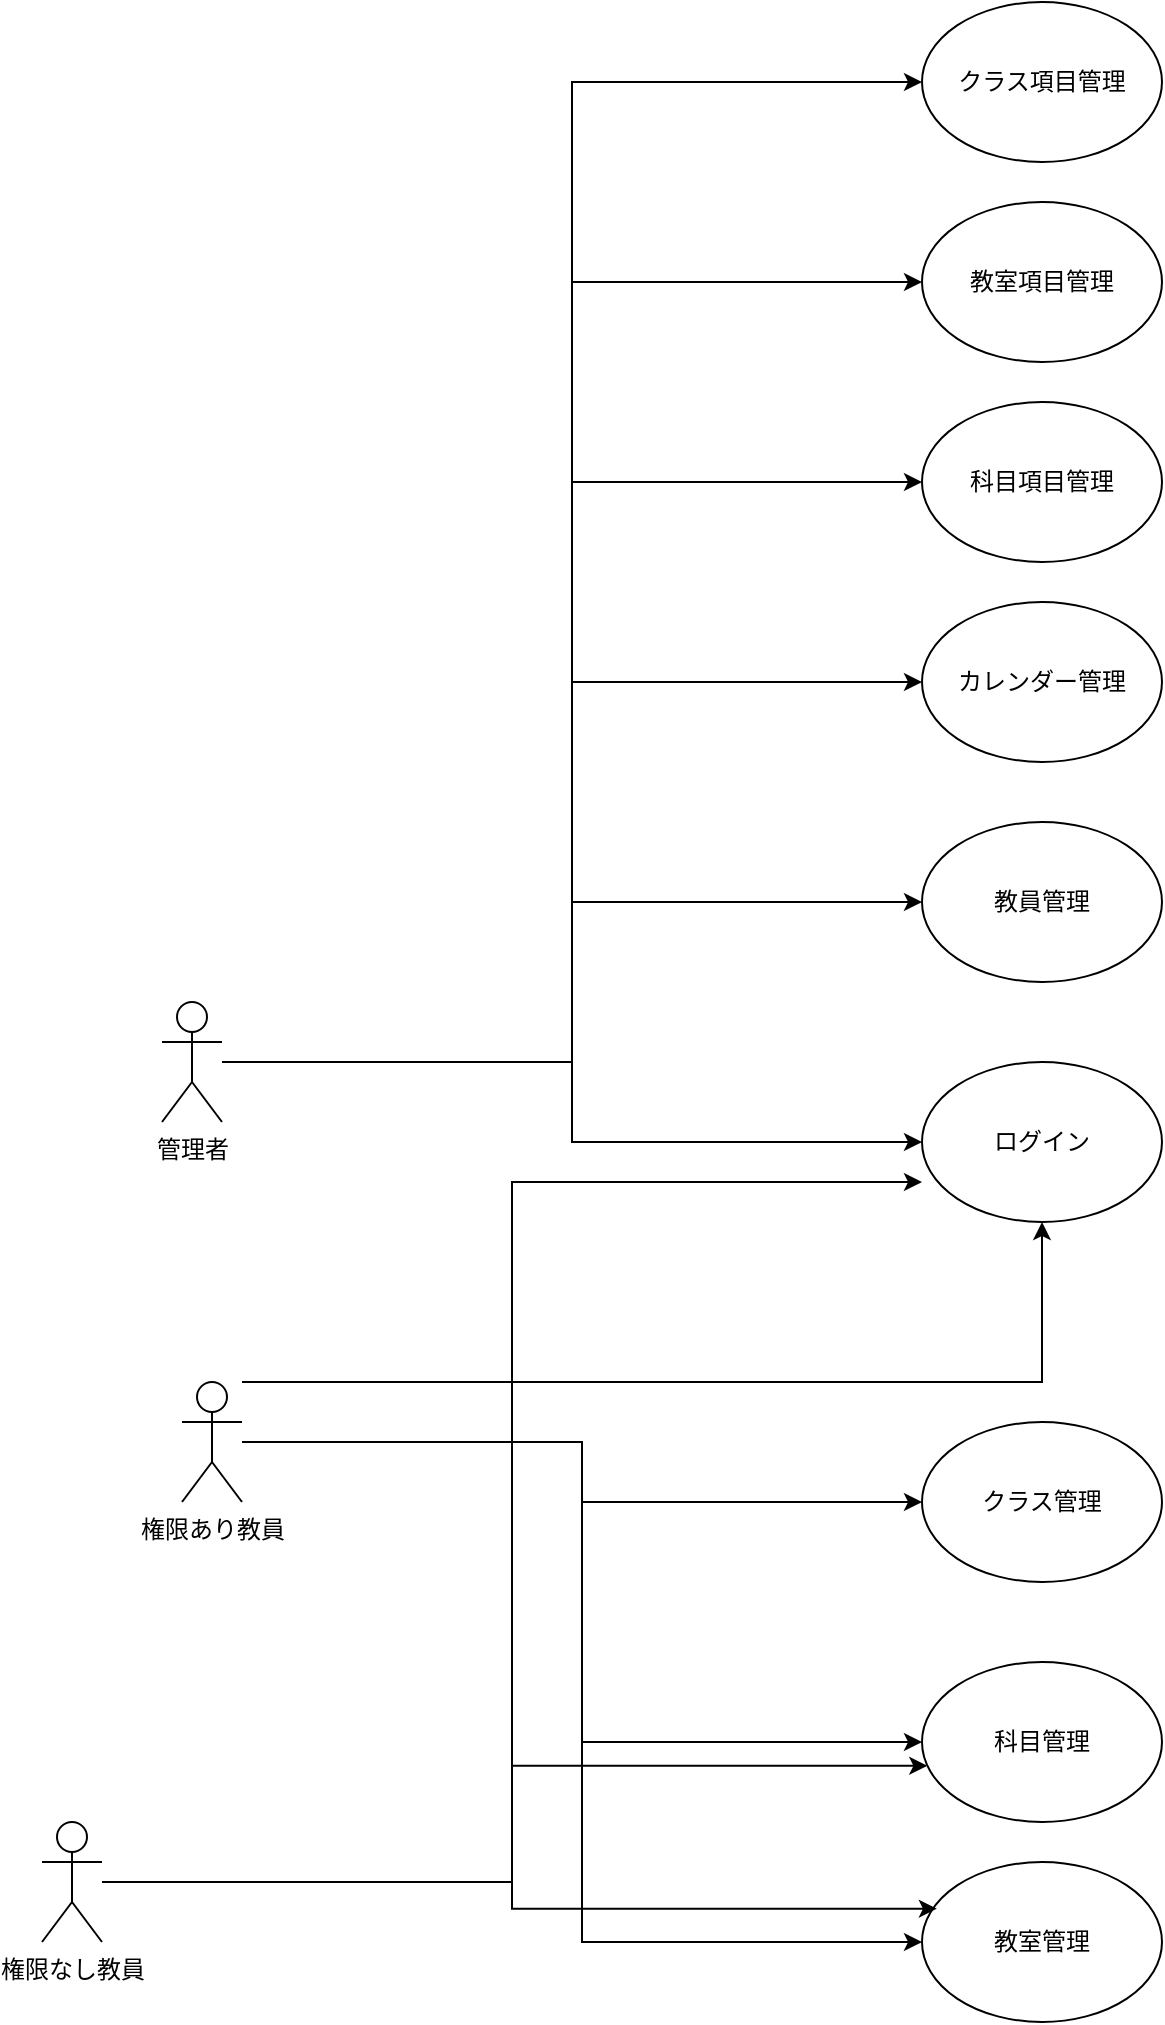 <mxfile version="21.2.2" type="google" pages="11">
  <diagram name="全体" id="-faYMM-bjddrDhGqOA6a">
    <mxGraphModel grid="1" page="1" gridSize="10" guides="1" tooltips="1" connect="1" arrows="1" fold="1" pageScale="1" pageWidth="827" pageHeight="1169" math="0" shadow="0">
      <root>
        <mxCell id="0" />
        <mxCell id="1" parent="0" />
        <mxCell id="dcwC7q-7grM_1TfUEqK0-8" style="edgeStyle=orthogonalEdgeStyle;rounded=0;orthogonalLoop=1;jettySize=auto;html=1;entryX=0;entryY=0.5;entryDx=0;entryDy=0;" edge="1" parent="1" source="dcwC7q-7grM_1TfUEqK0-1" target="dcwC7q-7grM_1TfUEqK0-2">
          <mxGeometry relative="1" as="geometry" />
        </mxCell>
        <mxCell id="2iI-pu9JCkheTV_aaqar-16" style="edgeStyle=orthogonalEdgeStyle;rounded=0;orthogonalLoop=1;jettySize=auto;html=1;entryX=0;entryY=0.5;entryDx=0;entryDy=0;" edge="1" parent="1" source="dcwC7q-7grM_1TfUEqK0-1" target="2iI-pu9JCkheTV_aaqar-15">
          <mxGeometry relative="1" as="geometry" />
        </mxCell>
        <mxCell id="2iI-pu9JCkheTV_aaqar-18" style="edgeStyle=orthogonalEdgeStyle;rounded=0;orthogonalLoop=1;jettySize=auto;html=1;entryX=0;entryY=0.5;entryDx=0;entryDy=0;" edge="1" parent="1" source="dcwC7q-7grM_1TfUEqK0-1" target="dcwC7q-7grM_1TfUEqK0-10">
          <mxGeometry relative="1" as="geometry" />
        </mxCell>
        <mxCell id="ql9g4VKisxn5Lrbvvxom-2" style="edgeStyle=orthogonalEdgeStyle;rounded=0;orthogonalLoop=1;jettySize=auto;html=1;entryX=0;entryY=0.5;entryDx=0;entryDy=0;" edge="1" parent="1" source="dcwC7q-7grM_1TfUEqK0-1" target="ql9g4VKisxn5Lrbvvxom-1">
          <mxGeometry relative="1" as="geometry" />
        </mxCell>
        <mxCell id="ql9g4VKisxn5Lrbvvxom-5" style="edgeStyle=orthogonalEdgeStyle;rounded=0;orthogonalLoop=1;jettySize=auto;html=1;entryX=0;entryY=0.5;entryDx=0;entryDy=0;" edge="1" parent="1" source="dcwC7q-7grM_1TfUEqK0-1" target="ql9g4VKisxn5Lrbvvxom-3">
          <mxGeometry relative="1" as="geometry" />
        </mxCell>
        <mxCell id="ql9g4VKisxn5Lrbvvxom-6" style="edgeStyle=orthogonalEdgeStyle;rounded=0;orthogonalLoop=1;jettySize=auto;html=1;entryX=0;entryY=0.5;entryDx=0;entryDy=0;" edge="1" parent="1" source="dcwC7q-7grM_1TfUEqK0-1" target="ql9g4VKisxn5Lrbvvxom-4">
          <mxGeometry relative="1" as="geometry" />
        </mxCell>
        <mxCell id="dcwC7q-7grM_1TfUEqK0-1" value="管理者" style="shape=umlActor;verticalLabelPosition=bottom;verticalAlign=top;html=1;outlineConnect=0;" vertex="1" parent="1">
          <mxGeometry x="250" y="240" width="30" height="60" as="geometry" />
        </mxCell>
        <mxCell id="dcwC7q-7grM_1TfUEqK0-2" value="教員管理" style="ellipse;whiteSpace=wrap;html=1;" vertex="1" parent="1">
          <mxGeometry x="630" y="150" width="120" height="80" as="geometry" />
        </mxCell>
        <mxCell id="dcwC7q-7grM_1TfUEqK0-4" value="クラス管理" style="ellipse;whiteSpace=wrap;html=1;" vertex="1" parent="1">
          <mxGeometry x="630" y="450" width="120" height="80" as="geometry" />
        </mxCell>
        <mxCell id="dcwC7q-7grM_1TfUEqK0-10" value="カレンダー管理" style="ellipse;whiteSpace=wrap;html=1;" vertex="1" parent="1">
          <mxGeometry x="630" y="40" width="120" height="80" as="geometry" />
        </mxCell>
        <mxCell id="2iI-pu9JCkheTV_aaqar-1" value="教室管理" style="ellipse;whiteSpace=wrap;html=1;" vertex="1" parent="1">
          <mxGeometry x="630" y="670" width="120" height="80" as="geometry" />
        </mxCell>
        <mxCell id="2iI-pu9JCkheTV_aaqar-19" style="edgeStyle=orthogonalEdgeStyle;rounded=0;orthogonalLoop=1;jettySize=auto;html=1;entryX=0;entryY=0.5;entryDx=0;entryDy=0;" edge="1" parent="1" source="2iI-pu9JCkheTV_aaqar-3" target="2iI-pu9JCkheTV_aaqar-5">
          <mxGeometry relative="1" as="geometry" />
        </mxCell>
        <mxCell id="2iI-pu9JCkheTV_aaqar-20" style="edgeStyle=orthogonalEdgeStyle;rounded=0;orthogonalLoop=1;jettySize=auto;html=1;entryX=0;entryY=0.5;entryDx=0;entryDy=0;" edge="1" parent="1" source="2iI-pu9JCkheTV_aaqar-3" target="dcwC7q-7grM_1TfUEqK0-4">
          <mxGeometry relative="1" as="geometry" />
        </mxCell>
        <mxCell id="2iI-pu9JCkheTV_aaqar-21" style="edgeStyle=orthogonalEdgeStyle;rounded=0;orthogonalLoop=1;jettySize=auto;html=1;entryX=0;entryY=0.5;entryDx=0;entryDy=0;" edge="1" parent="1" source="2iI-pu9JCkheTV_aaqar-3" target="2iI-pu9JCkheTV_aaqar-1">
          <mxGeometry relative="1" as="geometry" />
        </mxCell>
        <mxCell id="2iI-pu9JCkheTV_aaqar-23" style="edgeStyle=orthogonalEdgeStyle;rounded=0;orthogonalLoop=1;jettySize=auto;html=1;entryX=0.5;entryY=1;entryDx=0;entryDy=0;" edge="1" parent="1" source="2iI-pu9JCkheTV_aaqar-3" target="2iI-pu9JCkheTV_aaqar-15">
          <mxGeometry relative="1" as="geometry">
            <Array as="points">
              <mxPoint x="405" y="430" />
              <mxPoint x="690" y="430" />
            </Array>
          </mxGeometry>
        </mxCell>
        <mxCell id="2iI-pu9JCkheTV_aaqar-3" value="権限あり教員" style="shape=umlActor;verticalLabelPosition=bottom;verticalAlign=top;html=1;outlineConnect=0;" vertex="1" parent="1">
          <mxGeometry x="260" y="430" width="30" height="60" as="geometry" />
        </mxCell>
        <mxCell id="2iI-pu9JCkheTV_aaqar-5" value="科目管理" style="ellipse;whiteSpace=wrap;html=1;" vertex="1" parent="1">
          <mxGeometry x="630" y="570" width="120" height="80" as="geometry" />
        </mxCell>
        <mxCell id="2iI-pu9JCkheTV_aaqar-15" value="ログイン" style="ellipse;whiteSpace=wrap;html=1;" vertex="1" parent="1">
          <mxGeometry x="630" y="270" width="120" height="80" as="geometry" />
        </mxCell>
        <mxCell id="j-YCnpMbDq6suRuCPo4U-2" style="edgeStyle=orthogonalEdgeStyle;rounded=0;orthogonalLoop=1;jettySize=auto;html=1;entryX=0.062;entryY=0.292;entryDx=0;entryDy=0;entryPerimeter=0;" edge="1" parent="1" source="j-YCnpMbDq6suRuCPo4U-1" target="2iI-pu9JCkheTV_aaqar-1">
          <mxGeometry relative="1" as="geometry" />
        </mxCell>
        <mxCell id="j-YCnpMbDq6suRuCPo4U-3" style="edgeStyle=orthogonalEdgeStyle;rounded=0;orthogonalLoop=1;jettySize=auto;html=1;entryX=0.022;entryY=0.649;entryDx=0;entryDy=0;entryPerimeter=0;" edge="1" parent="1" source="j-YCnpMbDq6suRuCPo4U-1" target="2iI-pu9JCkheTV_aaqar-5">
          <mxGeometry relative="1" as="geometry" />
        </mxCell>
        <mxCell id="j-YCnpMbDq6suRuCPo4U-4" style="edgeStyle=orthogonalEdgeStyle;rounded=0;orthogonalLoop=1;jettySize=auto;html=1;entryX=0;entryY=0.75;entryDx=0;entryDy=0;entryPerimeter=0;" edge="1" parent="1" source="j-YCnpMbDq6suRuCPo4U-1" target="2iI-pu9JCkheTV_aaqar-15">
          <mxGeometry relative="1" as="geometry" />
        </mxCell>
        <mxCell id="j-YCnpMbDq6suRuCPo4U-1" value="権限なし教員" style="shape=umlActor;verticalLabelPosition=bottom;verticalAlign=top;html=1;outlineConnect=0;" vertex="1" parent="1">
          <mxGeometry x="190" y="650" width="30" height="60" as="geometry" />
        </mxCell>
        <mxCell id="ql9g4VKisxn5Lrbvvxom-1" value="科目項目管理" style="ellipse;whiteSpace=wrap;html=1;" vertex="1" parent="1">
          <mxGeometry x="630" y="-60" width="120" height="80" as="geometry" />
        </mxCell>
        <mxCell id="ql9g4VKisxn5Lrbvvxom-3" value="教室項目管理" style="ellipse;whiteSpace=wrap;html=1;" vertex="1" parent="1">
          <mxGeometry x="630" y="-160" width="120" height="80" as="geometry" />
        </mxCell>
        <mxCell id="ql9g4VKisxn5Lrbvvxom-4" value="クラス項目管理" style="ellipse;whiteSpace=wrap;html=1;" vertex="1" parent="1">
          <mxGeometry x="630" y="-260" width="120" height="80" as="geometry" />
        </mxCell>
      </root>
    </mxGraphModel>
  </diagram>
  <diagram id="fSBzvBmipC3hM2FKQoVy" name="教員管理">
    <mxGraphModel grid="1" page="1" gridSize="10" guides="1" tooltips="1" connect="1" arrows="1" fold="1" pageScale="1" pageWidth="827" pageHeight="1169" math="0" shadow="0">
      <root>
        <mxCell id="0" />
        <mxCell id="1" parent="0" />
        <mxCell id="yDUalTuNj7ugO9hE7QNY-1" style="edgeStyle=orthogonalEdgeStyle;rounded=0;orthogonalLoop=1;jettySize=auto;html=1;" edge="1" parent="1" source="yDUalTuNj7ugO9hE7QNY-4" target="yDUalTuNj7ugO9hE7QNY-5">
          <mxGeometry relative="1" as="geometry" />
        </mxCell>
        <mxCell id="yDUalTuNj7ugO9hE7QNY-2" style="edgeStyle=orthogonalEdgeStyle;rounded=0;orthogonalLoop=1;jettySize=auto;html=1;entryX=0;entryY=0.5;entryDx=0;entryDy=0;" edge="1" parent="1" source="yDUalTuNj7ugO9hE7QNY-4" target="yDUalTuNj7ugO9hE7QNY-8">
          <mxGeometry relative="1" as="geometry" />
        </mxCell>
        <mxCell id="yDUalTuNj7ugO9hE7QNY-3" style="edgeStyle=orthogonalEdgeStyle;rounded=0;orthogonalLoop=1;jettySize=auto;html=1;entryX=0;entryY=0.5;entryDx=0;entryDy=0;" edge="1" parent="1" source="yDUalTuNj7ugO9hE7QNY-4" target="yDUalTuNj7ugO9hE7QNY-9">
          <mxGeometry relative="1" as="geometry" />
        </mxCell>
        <mxCell id="yDUalTuNj7ugO9hE7QNY-4" value="管理者" style="shape=umlActor;verticalLabelPosition=bottom;verticalAlign=top;html=1;outlineConnect=0;" vertex="1" parent="1">
          <mxGeometry x="250" y="100" width="30" height="60" as="geometry" />
        </mxCell>
        <mxCell id="yDUalTuNj7ugO9hE7QNY-5" value="登録" style="ellipse;whiteSpace=wrap;html=1;" vertex="1" parent="1">
          <mxGeometry x="510" y="90" width="120" height="80" as="geometry" />
        </mxCell>
        <mxCell id="yDUalTuNj7ugO9hE7QNY-6" value="教員管理" style="shape=umlFrame;whiteSpace=wrap;html=1;pointerEvents=0;width=110;height=40;" vertex="1" parent="1">
          <mxGeometry x="400" y="70" width="340" height="360" as="geometry" />
        </mxCell>
        <mxCell id="yDUalTuNj7ugO9hE7QNY-7" style="edgeStyle=orthogonalEdgeStyle;rounded=0;orthogonalLoop=1;jettySize=auto;html=1;exitX=0.5;exitY=1;exitDx=0;exitDy=0;" edge="1" parent="1" source="yDUalTuNj7ugO9hE7QNY-5" target="yDUalTuNj7ugO9hE7QNY-5">
          <mxGeometry relative="1" as="geometry" />
        </mxCell>
        <mxCell id="yDUalTuNj7ugO9hE7QNY-8" value="変更" style="ellipse;whiteSpace=wrap;html=1;" vertex="1" parent="1">
          <mxGeometry x="510" y="200" width="120" height="80" as="geometry" />
        </mxCell>
        <mxCell id="yDUalTuNj7ugO9hE7QNY-9" value="削除" style="ellipse;whiteSpace=wrap;html=1;" vertex="1" parent="1">
          <mxGeometry x="510" y="300" width="120" height="80" as="geometry" />
        </mxCell>
      </root>
    </mxGraphModel>
  </diagram>
  <diagram name="教員管理シナリオ" id="N8VgyFikyCtZJqOLAU0v">
    <mxGraphModel grid="1" page="1" gridSize="10" guides="1" tooltips="1" connect="1" arrows="1" fold="1" pageScale="1" pageWidth="827" pageHeight="1169" math="0" shadow="0">
      <root>
        <mxCell id="bHqfQyuv9eQbu5IpitKj-0" />
        <mxCell id="bHqfQyuv9eQbu5IpitKj-1" parent="bHqfQyuv9eQbu5IpitKj-0" />
        <mxCell id="6n04Pgy-7NsPMbrPOmwd-0" value="&lt;b&gt;教員管理：登録&lt;/b&gt;" style="shape=umlFrame;whiteSpace=wrap;html=1;pointerEvents=0;width=140;height=40;" vertex="1" parent="bHqfQyuv9eQbu5IpitKj-1">
          <mxGeometry x="180" y="160" width="420" height="310" as="geometry" />
        </mxCell>
        <mxCell id="6n04Pgy-7NsPMbrPOmwd-1" value="&lt;div style=&quot;text-align: left;&quot;&gt;&lt;span style=&quot;background-color: initial;&quot;&gt;1 管理者は項目を入力する。&lt;/span&gt;&lt;span style=&quot;background-color: initial;&quot;&gt;※権限レベルの項目が必要。&lt;/span&gt;&lt;/div&gt;&lt;div style=&quot;text-align: right;&quot;&gt;&lt;span style=&quot;background-color: initial;&quot;&gt;　なぜならクラス管理機能は権限レベルが一定以上の教員が管理するため&lt;/span&gt;&lt;/div&gt;&lt;div style=&quot;text-align: right;&quot;&gt;&lt;span style=&quot;background-color: initial;&quot;&gt;&lt;br&gt;&lt;/span&gt;&lt;/div&gt;&lt;div style=&quot;text-align: left;&quot;&gt;&lt;span style=&quot;background-color: initial;&quot;&gt;2 空の項目がないかチェックする&lt;/span&gt;&lt;/div&gt;&lt;div style=&quot;text-align: left;&quot;&gt;&lt;span style=&quot;background-color: initial;&quot;&gt;&lt;br&gt;&lt;/span&gt;&lt;/div&gt;&lt;div style=&quot;text-align: left;&quot;&gt;&lt;span style=&quot;background-color: initial;&quot;&gt;3 登録処理を行う&lt;/span&gt;&lt;/div&gt;" style="text;html=1;align=center;verticalAlign=middle;resizable=0;points=[];autosize=1;strokeColor=none;fillColor=none;" vertex="1" parent="bHqfQyuv9eQbu5IpitKj-1">
          <mxGeometry x="190" y="240" width="420" height="100" as="geometry" />
        </mxCell>
        <mxCell id="3H3GdSmHDbEZlfH3CDN1-3" value="&lt;b&gt;主シナリオ&lt;/b&gt;" style="text;html=1;align=center;verticalAlign=middle;resizable=0;points=[];autosize=1;strokeColor=none;fillColor=none;" vertex="1" parent="bHqfQyuv9eQbu5IpitKj-1">
          <mxGeometry x="190" y="210" width="80" height="30" as="geometry" />
        </mxCell>
        <mxCell id="3H3GdSmHDbEZlfH3CDN1-4" value="&lt;b&gt;副シナリオ&lt;/b&gt;" style="text;html=1;align=center;verticalAlign=middle;resizable=0;points=[];autosize=1;strokeColor=none;fillColor=none;" vertex="1" parent="bHqfQyuv9eQbu5IpitKj-1">
          <mxGeometry x="190" y="360" width="80" height="30" as="geometry" />
        </mxCell>
        <mxCell id="3H3GdSmHDbEZlfH3CDN1-5" value="&lt;div style=&quot;text-align: left;&quot;&gt;&lt;span style=&quot;background-color: initial;&quot;&gt;2a 空の項目があったら&lt;/span&gt;&lt;/div&gt;&lt;div style=&quot;text-align: left;&quot;&gt;&lt;span style=&quot;background-color: initial;&quot;&gt;&lt;br&gt;&lt;/span&gt;&lt;/div&gt;2a1 エラーメッセージ(どの項目が空なのか)&lt;br&gt;&lt;div style=&quot;text-align: left;&quot;&gt;&lt;span style=&quot;background-color: initial;&quot;&gt;&lt;span style=&quot;white-space: pre;&quot;&gt; &lt;/span&gt;を出力し1に戻る&amp;nbsp;&lt;/span&gt;&lt;/div&gt;" style="text;html=1;align=center;verticalAlign=middle;resizable=0;points=[];autosize=1;strokeColor=none;fillColor=none;" vertex="1" parent="bHqfQyuv9eQbu5IpitKj-1">
          <mxGeometry x="200" y="385" width="260" height="70" as="geometry" />
        </mxCell>
        <mxCell id="1sjCMGNJnwahxEqvZPkA-7" value="&lt;b&gt;教員管理：変更&lt;/b&gt;" style="shape=umlFrame;whiteSpace=wrap;html=1;pointerEvents=0;width=140;height=40;" vertex="1" parent="bHqfQyuv9eQbu5IpitKj-1">
          <mxGeometry x="180" y="520" width="420" height="310" as="geometry" />
        </mxCell>
        <mxCell id="1sjCMGNJnwahxEqvZPkA-8" value="&lt;div style=&quot;text-align: left;&quot;&gt;&lt;span style=&quot;background-color: initial;&quot;&gt;1 管理者は教員を選択する&lt;/span&gt;&lt;/div&gt;&lt;div style=&quot;text-align: left;&quot;&gt;&lt;br&gt;&lt;/div&gt;&lt;div style=&quot;text-align: left;&quot;&gt;2項目を変更する&lt;/div&gt;&lt;div style=&quot;text-align: left;&quot;&gt;&lt;br&gt;&lt;/div&gt;&lt;div style=&quot;text-align: left;&quot;&gt;&lt;span style=&quot;background-color: initial;&quot;&gt;3 変更処理を行う&lt;/span&gt;&lt;/div&gt;" style="text;html=1;align=center;verticalAlign=middle;resizable=0;points=[];autosize=1;strokeColor=none;fillColor=none;" vertex="1" parent="bHqfQyuv9eQbu5IpitKj-1">
          <mxGeometry x="180" y="590" width="170" height="90" as="geometry" />
        </mxCell>
        <mxCell id="1sjCMGNJnwahxEqvZPkA-9" value="&lt;b&gt;主シナリオ&lt;/b&gt;" style="text;html=1;align=center;verticalAlign=middle;resizable=0;points=[];autosize=1;strokeColor=none;fillColor=none;" vertex="1" parent="bHqfQyuv9eQbu5IpitKj-1">
          <mxGeometry x="180" y="560" width="80" height="30" as="geometry" />
        </mxCell>
        <mxCell id="1sjCMGNJnwahxEqvZPkA-10" value="&lt;b&gt;副シナリオ&lt;/b&gt;" style="text;html=1;align=center;verticalAlign=middle;resizable=0;points=[];autosize=1;strokeColor=none;fillColor=none;" vertex="1" parent="bHqfQyuv9eQbu5IpitKj-1">
          <mxGeometry x="190" y="720" width="80" height="30" as="geometry" />
        </mxCell>
        <mxCell id="1sjCMGNJnwahxEqvZPkA-11" value="&lt;div style=&quot;text-align: left;&quot;&gt;&lt;span style=&quot;background-color: initial;&quot;&gt;2a 空の項目があったら&lt;/span&gt;&lt;/div&gt;&lt;div style=&quot;text-align: left;&quot;&gt;&lt;span style=&quot;background-color: initial;&quot;&gt;&lt;br&gt;&lt;/span&gt;&lt;/div&gt;2a1 エラーメッセージ(どの項目が空なのか)&lt;br&gt;&lt;div style=&quot;text-align: left;&quot;&gt;&lt;span style=&quot;background-color: initial;&quot;&gt;&lt;span style=&quot;white-space: pre;&quot;&gt; &lt;/span&gt;を出力し1に戻る&amp;nbsp;&lt;/span&gt;&lt;/div&gt;" style="text;html=1;align=center;verticalAlign=middle;resizable=0;points=[];autosize=1;strokeColor=none;fillColor=none;" vertex="1" parent="bHqfQyuv9eQbu5IpitKj-1">
          <mxGeometry x="200" y="745" width="260" height="70" as="geometry" />
        </mxCell>
        <mxCell id="x6PWu1GvOpwN6pScB9BZ-0" value="&lt;b&gt;教員管理：削除&lt;/b&gt;" style="shape=umlFrame;whiteSpace=wrap;html=1;pointerEvents=0;width=140;height=40;" vertex="1" parent="bHqfQyuv9eQbu5IpitKj-1">
          <mxGeometry x="180" y="870" width="420" height="310" as="geometry" />
        </mxCell>
        <mxCell id="x6PWu1GvOpwN6pScB9BZ-1" value="&lt;div style=&quot;text-align: left;&quot;&gt;&lt;span style=&quot;background-color: initial;&quot;&gt;1 管理者は教員を選択する&lt;/span&gt;&lt;/div&gt;&lt;div style=&quot;text-align: right;&quot;&gt;&lt;span style=&quot;background-color: initial;&quot;&gt;&lt;br&gt;&lt;/span&gt;&lt;/div&gt;&lt;div style=&quot;text-align: left;&quot;&gt;&lt;span style=&quot;background-color: initial;&quot;&gt;2 削除ボタンを押す&lt;/span&gt;&lt;/div&gt;&lt;div style=&quot;text-align: left;&quot;&gt;&lt;span style=&quot;background-color: initial;&quot;&gt;&lt;br&gt;&lt;/span&gt;&lt;/div&gt;&lt;div style=&quot;text-align: left;&quot;&gt;&lt;span style=&quot;background-color: initial;&quot;&gt;3 削除処理を行う&lt;/span&gt;&lt;/div&gt;" style="text;html=1;align=center;verticalAlign=middle;resizable=0;points=[];autosize=1;strokeColor=none;fillColor=none;" vertex="1" parent="bHqfQyuv9eQbu5IpitKj-1">
          <mxGeometry x="190" y="950" width="170" height="90" as="geometry" />
        </mxCell>
        <mxCell id="x6PWu1GvOpwN6pScB9BZ-2" value="&lt;b&gt;主シナリオ&lt;/b&gt;" style="text;html=1;align=center;verticalAlign=middle;resizable=0;points=[];autosize=1;strokeColor=none;fillColor=none;" vertex="1" parent="bHqfQyuv9eQbu5IpitKj-1">
          <mxGeometry x="190" y="920" width="80" height="30" as="geometry" />
        </mxCell>
        <mxCell id="x6PWu1GvOpwN6pScB9BZ-3" value="&lt;b&gt;副シナリオ&lt;/b&gt;" style="text;html=1;align=center;verticalAlign=middle;resizable=0;points=[];autosize=1;strokeColor=none;fillColor=none;" vertex="1" parent="bHqfQyuv9eQbu5IpitKj-1">
          <mxGeometry x="190" y="1070" width="80" height="30" as="geometry" />
        </mxCell>
        <mxCell id="x6PWu1GvOpwN6pScB9BZ-4" value="&lt;div style=&quot;text-align: left;&quot;&gt;&lt;span style=&quot;background-color: initial;&quot;&gt;2a 教員が選択されていなかったら&lt;/span&gt;&lt;/div&gt;&lt;div style=&quot;text-align: left;&quot;&gt;&lt;span style=&quot;background-color: initial;&quot;&gt;&lt;br&gt;&lt;/span&gt;&lt;/div&gt;&lt;div style=&quot;text-align: left;&quot;&gt;&lt;span style=&quot;background-color: initial;&quot;&gt;2a1 教員を選択するように促す&lt;/span&gt;&lt;span style=&quot;background-color: initial; text-align: left;&quot;&gt;&amp;nbsp;&lt;/span&gt;&lt;/div&gt;" style="text;html=1;align=center;verticalAlign=middle;resizable=0;points=[];autosize=1;strokeColor=none;fillColor=none;" vertex="1" parent="bHqfQyuv9eQbu5IpitKj-1">
          <mxGeometry x="200" y="1100" width="210" height="60" as="geometry" />
        </mxCell>
      </root>
    </mxGraphModel>
  </diagram>
  <diagram id="SoRs1tKrXnFxz9QYPbP3" name="カレンダー管理">
    <mxGraphModel grid="1" page="1" gridSize="10" guides="1" tooltips="1" connect="1" arrows="1" fold="1" pageScale="1" pageWidth="827" pageHeight="1169" math="0" shadow="0">
      <root>
        <mxCell id="0" />
        <mxCell id="1" parent="0" />
        <mxCell id="IsO2h64r1h5ArCaIcuZx-2" style="edgeStyle=orthogonalEdgeStyle;rounded=0;orthogonalLoop=1;jettySize=auto;html=1;" edge="1" parent="1" source="2otTbO5ECsQRAJrvAbPR-1" target="IsO2h64r1h5ArCaIcuZx-1">
          <mxGeometry relative="1" as="geometry" />
        </mxCell>
        <mxCell id="IsO2h64r1h5ArCaIcuZx-7" style="edgeStyle=orthogonalEdgeStyle;rounded=0;orthogonalLoop=1;jettySize=auto;html=1;entryX=0;entryY=0.5;entryDx=0;entryDy=0;" edge="1" parent="1" source="2otTbO5ECsQRAJrvAbPR-1" target="IsO2h64r1h5ArCaIcuZx-5">
          <mxGeometry relative="1" as="geometry" />
        </mxCell>
        <mxCell id="IsO2h64r1h5ArCaIcuZx-10" style="edgeStyle=orthogonalEdgeStyle;rounded=0;orthogonalLoop=1;jettySize=auto;html=1;entryX=0;entryY=0.5;entryDx=0;entryDy=0;" edge="1" parent="1" source="2otTbO5ECsQRAJrvAbPR-1" target="IsO2h64r1h5ArCaIcuZx-9">
          <mxGeometry relative="1" as="geometry" />
        </mxCell>
        <mxCell id="2otTbO5ECsQRAJrvAbPR-1" value="管理者" style="shape=umlActor;verticalLabelPosition=bottom;verticalAlign=top;html=1;outlineConnect=0;" vertex="1" parent="1">
          <mxGeometry x="250" y="100" width="30" height="60" as="geometry" />
        </mxCell>
        <mxCell id="IsO2h64r1h5ArCaIcuZx-1" value="登録" style="ellipse;whiteSpace=wrap;html=1;" vertex="1" parent="1">
          <mxGeometry x="510" y="90" width="120" height="80" as="geometry" />
        </mxCell>
        <mxCell id="IsO2h64r1h5ArCaIcuZx-3" value="カレンダー管理" style="shape=umlFrame;whiteSpace=wrap;html=1;pointerEvents=0;width=110;height=40;" vertex="1" parent="1">
          <mxGeometry x="400" y="70" width="340" height="360" as="geometry" />
        </mxCell>
        <mxCell id="IsO2h64r1h5ArCaIcuZx-4" style="edgeStyle=orthogonalEdgeStyle;rounded=0;orthogonalLoop=1;jettySize=auto;html=1;exitX=0.5;exitY=1;exitDx=0;exitDy=0;" edge="1" parent="1" source="IsO2h64r1h5ArCaIcuZx-1" target="IsO2h64r1h5ArCaIcuZx-1">
          <mxGeometry relative="1" as="geometry" />
        </mxCell>
        <mxCell id="IsO2h64r1h5ArCaIcuZx-5" value="変更" style="ellipse;whiteSpace=wrap;html=1;" vertex="1" parent="1">
          <mxGeometry x="510" y="180" width="120" height="80" as="geometry" />
        </mxCell>
        <mxCell id="IsO2h64r1h5ArCaIcuZx-9" value="削除" style="ellipse;whiteSpace=wrap;html=1;" vertex="1" parent="1">
          <mxGeometry x="510" y="300" width="120" height="80" as="geometry" />
        </mxCell>
      </root>
    </mxGraphModel>
  </diagram>
  <diagram name="カレンダー管理シナリオ" id="UaVxZ047Nu6gDASHdnxK">
    <mxGraphModel grid="1" page="1" gridSize="10" guides="1" tooltips="1" connect="1" arrows="1" fold="1" pageScale="1" pageWidth="827" pageHeight="1169" math="0" shadow="0">
      <root>
        <mxCell id="aOE7NkyAOQ7Kz2FR211e-0" />
        <mxCell id="aOE7NkyAOQ7Kz2FR211e-1" parent="aOE7NkyAOQ7Kz2FR211e-0" />
        <mxCell id="aOE7NkyAOQ7Kz2FR211e-2" value="管理者が年間カレンダーを管理できる機能" style="text;html=1;align=center;verticalAlign=middle;resizable=0;points=[];autosize=1;strokeColor=none;fillColor=none;" parent="aOE7NkyAOQ7Kz2FR211e-1" vertex="1">
          <mxGeometry x="320" y="160" width="250" height="30" as="geometry" />
        </mxCell>
        <mxCell id="aOE7NkyAOQ7Kz2FR211e-3" value="&lt;b&gt;カレンダー管理&lt;/b&gt;" style="shape=umlFrame;whiteSpace=wrap;html=1;pointerEvents=0;width=140;height=40;" parent="aOE7NkyAOQ7Kz2FR211e-1" vertex="1">
          <mxGeometry x="180" y="160" width="420" height="310" as="geometry" />
        </mxCell>
        <mxCell id="aOE7NkyAOQ7Kz2FR211e-4" value="&lt;div style=&quot;text-align: left;&quot;&gt;&lt;span style=&quot;background-color: initial;&quot;&gt;1 管理者は項目を入力する。&lt;/span&gt;&lt;span style=&quot;background-color: initial;&quot;&gt;※権限レベルの項目が必要。&lt;/span&gt;&lt;/div&gt;&lt;div style=&quot;text-align: right;&quot;&gt;&lt;span style=&quot;background-color: initial;&quot;&gt;　なぜならクラス管理機能は権限レベルが一定以上の教員が管理するため&lt;/span&gt;&lt;/div&gt;&lt;div style=&quot;text-align: right;&quot;&gt;&lt;span style=&quot;background-color: initial;&quot;&gt;&lt;br&gt;&lt;/span&gt;&lt;/div&gt;&lt;div style=&quot;text-align: left;&quot;&gt;&lt;span style=&quot;background-color: initial;&quot;&gt;2 空の項目がないかチェックする&lt;/span&gt;&lt;/div&gt;&lt;div style=&quot;text-align: left;&quot;&gt;&lt;span style=&quot;background-color: initial;&quot;&gt;&lt;br&gt;&lt;/span&gt;&lt;/div&gt;&lt;div style=&quot;text-align: left;&quot;&gt;&lt;span style=&quot;background-color: initial;&quot;&gt;3 登録処理を行う&lt;/span&gt;&lt;/div&gt;" style="text;html=1;align=center;verticalAlign=middle;resizable=0;points=[];autosize=1;strokeColor=none;fillColor=none;" parent="aOE7NkyAOQ7Kz2FR211e-1" vertex="1">
          <mxGeometry x="190" y="240" width="420" height="100" as="geometry" />
        </mxCell>
        <mxCell id="aOE7NkyAOQ7Kz2FR211e-5" value="&lt;b&gt;主シナリオ&lt;/b&gt;" style="text;html=1;align=center;verticalAlign=middle;resizable=0;points=[];autosize=1;strokeColor=none;fillColor=none;" parent="aOE7NkyAOQ7Kz2FR211e-1" vertex="1">
          <mxGeometry x="190" y="210" width="80" height="30" as="geometry" />
        </mxCell>
        <mxCell id="aOE7NkyAOQ7Kz2FR211e-6" value="&lt;b&gt;副シナリオ&lt;/b&gt;" style="text;html=1;align=center;verticalAlign=middle;resizable=0;points=[];autosize=1;strokeColor=none;fillColor=none;" parent="aOE7NkyAOQ7Kz2FR211e-1" vertex="1">
          <mxGeometry x="190" y="360" width="80" height="30" as="geometry" />
        </mxCell>
        <mxCell id="aOE7NkyAOQ7Kz2FR211e-7" value="&lt;div style=&quot;text-align: left;&quot;&gt;&lt;span style=&quot;background-color: initial;&quot;&gt;2a 空の項目があったら&lt;/span&gt;&lt;/div&gt;&lt;div style=&quot;text-align: left;&quot;&gt;&lt;span style=&quot;background-color: initial;&quot;&gt;&lt;br&gt;&lt;/span&gt;&lt;/div&gt;2a1 エラーメッセージ(どの項目が空なのか)&lt;br&gt;&lt;div style=&quot;text-align: left;&quot;&gt;&lt;span style=&quot;background-color: initial;&quot;&gt;&lt;span style=&quot;white-space: pre;&quot;&gt; &lt;/span&gt;を出力し1に戻る&amp;nbsp;&lt;/span&gt;&lt;/div&gt;" style="text;html=1;align=center;verticalAlign=middle;resizable=0;points=[];autosize=1;strokeColor=none;fillColor=none;" parent="aOE7NkyAOQ7Kz2FR211e-1" vertex="1">
          <mxGeometry x="200" y="385" width="260" height="70" as="geometry" />
        </mxCell>
      </root>
    </mxGraphModel>
  </diagram>
  <diagram name="クラス項目管理" id="QWZ_h_7PzFp0Y57ihyax">
    <mxGraphModel grid="1" page="1" gridSize="10" guides="1" tooltips="1" connect="1" arrows="1" fold="1" pageScale="1" pageWidth="827" pageHeight="1169" math="0" shadow="0">
      <root>
        <mxCell id="cWfLZFZTKvndyB38YzBA-0" />
        <mxCell id="cWfLZFZTKvndyB38YzBA-1" parent="cWfLZFZTKvndyB38YzBA-0" />
        <mxCell id="cWfLZFZTKvndyB38YzBA-2" style="edgeStyle=orthogonalEdgeStyle;rounded=0;orthogonalLoop=1;jettySize=auto;html=1;" parent="cWfLZFZTKvndyB38YzBA-1" source="cWfLZFZTKvndyB38YzBA-5" target="cWfLZFZTKvndyB38YzBA-6" edge="1">
          <mxGeometry relative="1" as="geometry" />
        </mxCell>
        <mxCell id="cWfLZFZTKvndyB38YzBA-3" style="edgeStyle=orthogonalEdgeStyle;rounded=0;orthogonalLoop=1;jettySize=auto;html=1;entryX=0;entryY=0.5;entryDx=0;entryDy=0;" parent="cWfLZFZTKvndyB38YzBA-1" source="cWfLZFZTKvndyB38YzBA-5" target="cWfLZFZTKvndyB38YzBA-9" edge="1">
          <mxGeometry relative="1" as="geometry" />
        </mxCell>
        <mxCell id="cWfLZFZTKvndyB38YzBA-4" style="edgeStyle=orthogonalEdgeStyle;rounded=0;orthogonalLoop=1;jettySize=auto;html=1;entryX=0;entryY=0.5;entryDx=0;entryDy=0;" parent="cWfLZFZTKvndyB38YzBA-1" source="cWfLZFZTKvndyB38YzBA-5" target="cWfLZFZTKvndyB38YzBA-10" edge="1">
          <mxGeometry relative="1" as="geometry" />
        </mxCell>
        <mxCell id="cWfLZFZTKvndyB38YzBA-5" value="管理者" style="shape=umlActor;verticalLabelPosition=bottom;verticalAlign=top;html=1;outlineConnect=0;" parent="cWfLZFZTKvndyB38YzBA-1" vertex="1">
          <mxGeometry x="250" y="100" width="30" height="60" as="geometry" />
        </mxCell>
        <mxCell id="cWfLZFZTKvndyB38YzBA-6" value="登録" style="ellipse;whiteSpace=wrap;html=1;" parent="cWfLZFZTKvndyB38YzBA-1" vertex="1">
          <mxGeometry x="510" y="90" width="120" height="80" as="geometry" />
        </mxCell>
        <mxCell id="cWfLZFZTKvndyB38YzBA-7" value="クラス項目管理" style="shape=umlFrame;whiteSpace=wrap;html=1;pointerEvents=0;width=110;height=40;" parent="cWfLZFZTKvndyB38YzBA-1" vertex="1">
          <mxGeometry x="400" y="70" width="340" height="360" as="geometry" />
        </mxCell>
        <mxCell id="cWfLZFZTKvndyB38YzBA-8" style="edgeStyle=orthogonalEdgeStyle;rounded=0;orthogonalLoop=1;jettySize=auto;html=1;exitX=0.5;exitY=1;exitDx=0;exitDy=0;" parent="cWfLZFZTKvndyB38YzBA-1" source="cWfLZFZTKvndyB38YzBA-6" target="cWfLZFZTKvndyB38YzBA-6" edge="1">
          <mxGeometry relative="1" as="geometry" />
        </mxCell>
        <mxCell id="cWfLZFZTKvndyB38YzBA-9" value="変更" style="ellipse;whiteSpace=wrap;html=1;" parent="cWfLZFZTKvndyB38YzBA-1" vertex="1">
          <mxGeometry x="510" y="200" width="120" height="80" as="geometry" />
        </mxCell>
        <mxCell id="cWfLZFZTKvndyB38YzBA-10" value="削除" style="ellipse;whiteSpace=wrap;html=1;" parent="cWfLZFZTKvndyB38YzBA-1" vertex="1">
          <mxGeometry x="510" y="300" width="120" height="80" as="geometry" />
        </mxCell>
      </root>
    </mxGraphModel>
  </diagram>
  <diagram id="6tUe27ccUF9_hhSGKtmf" name="クラス管理">
    <mxGraphModel grid="1" page="1" gridSize="10" guides="1" tooltips="1" connect="1" arrows="1" fold="1" pageScale="1" pageWidth="827" pageHeight="1169" math="0" shadow="0">
      <root>
        <mxCell id="0" />
        <mxCell id="1" parent="0" />
        <mxCell id="woH4PhkTo6S_7pMQFRbt-1" style="edgeStyle=orthogonalEdgeStyle;rounded=0;orthogonalLoop=1;jettySize=auto;html=1;" edge="1" parent="1" source="woH4PhkTo6S_7pMQFRbt-4" target="woH4PhkTo6S_7pMQFRbt-5">
          <mxGeometry relative="1" as="geometry" />
        </mxCell>
        <mxCell id="woH4PhkTo6S_7pMQFRbt-2" style="edgeStyle=orthogonalEdgeStyle;rounded=0;orthogonalLoop=1;jettySize=auto;html=1;entryX=0;entryY=0.5;entryDx=0;entryDy=0;" edge="1" parent="1" source="woH4PhkTo6S_7pMQFRbt-4" target="woH4PhkTo6S_7pMQFRbt-8">
          <mxGeometry relative="1" as="geometry" />
        </mxCell>
        <mxCell id="woH4PhkTo6S_7pMQFRbt-3" style="edgeStyle=orthogonalEdgeStyle;rounded=0;orthogonalLoop=1;jettySize=auto;html=1;entryX=0;entryY=0.5;entryDx=0;entryDy=0;" edge="1" parent="1" source="woH4PhkTo6S_7pMQFRbt-4" target="woH4PhkTo6S_7pMQFRbt-9">
          <mxGeometry relative="1" as="geometry" />
        </mxCell>
        <mxCell id="woH4PhkTo6S_7pMQFRbt-4" value="権限あり教員" style="shape=umlActor;verticalLabelPosition=bottom;verticalAlign=top;html=1;outlineConnect=0;" vertex="1" parent="1">
          <mxGeometry x="250" y="100" width="30" height="60" as="geometry" />
        </mxCell>
        <mxCell id="woH4PhkTo6S_7pMQFRbt-5" value="登録" style="ellipse;whiteSpace=wrap;html=1;" vertex="1" parent="1">
          <mxGeometry x="510" y="90" width="120" height="80" as="geometry" />
        </mxCell>
        <mxCell id="woH4PhkTo6S_7pMQFRbt-6" value="クラス管理" style="shape=umlFrame;whiteSpace=wrap;html=1;pointerEvents=0;width=110;height=40;" vertex="1" parent="1">
          <mxGeometry x="400" y="70" width="340" height="360" as="geometry" />
        </mxCell>
        <mxCell id="woH4PhkTo6S_7pMQFRbt-7" style="edgeStyle=orthogonalEdgeStyle;rounded=0;orthogonalLoop=1;jettySize=auto;html=1;exitX=0.5;exitY=1;exitDx=0;exitDy=0;" edge="1" parent="1" source="woH4PhkTo6S_7pMQFRbt-5" target="woH4PhkTo6S_7pMQFRbt-5">
          <mxGeometry relative="1" as="geometry" />
        </mxCell>
        <mxCell id="woH4PhkTo6S_7pMQFRbt-8" value="変更" style="ellipse;whiteSpace=wrap;html=1;" vertex="1" parent="1">
          <mxGeometry x="510" y="200" width="120" height="80" as="geometry" />
        </mxCell>
        <mxCell id="woH4PhkTo6S_7pMQFRbt-9" value="削除" style="ellipse;whiteSpace=wrap;html=1;" vertex="1" parent="1">
          <mxGeometry x="510" y="300" width="120" height="80" as="geometry" />
        </mxCell>
      </root>
    </mxGraphModel>
  </diagram>
  <diagram name="科目項目管理" id="JJlEsGutEqqS27ESPdUj">
    <mxGraphModel grid="1" page="1" gridSize="10" guides="1" tooltips="1" connect="1" arrows="1" fold="1" pageScale="1" pageWidth="827" pageHeight="1169" math="0" shadow="0">
      <root>
        <mxCell id="yjAgCd5IrZL8WORXm0OG-0" />
        <mxCell id="yjAgCd5IrZL8WORXm0OG-1" parent="yjAgCd5IrZL8WORXm0OG-0" />
        <mxCell id="yjAgCd5IrZL8WORXm0OG-2" style="edgeStyle=orthogonalEdgeStyle;rounded=0;orthogonalLoop=1;jettySize=auto;html=1;" parent="yjAgCd5IrZL8WORXm0OG-1" source="yjAgCd5IrZL8WORXm0OG-5" target="yjAgCd5IrZL8WORXm0OG-6" edge="1">
          <mxGeometry relative="1" as="geometry" />
        </mxCell>
        <mxCell id="yjAgCd5IrZL8WORXm0OG-3" style="edgeStyle=orthogonalEdgeStyle;rounded=0;orthogonalLoop=1;jettySize=auto;html=1;entryX=0;entryY=0.5;entryDx=0;entryDy=0;" parent="yjAgCd5IrZL8WORXm0OG-1" source="yjAgCd5IrZL8WORXm0OG-5" target="yjAgCd5IrZL8WORXm0OG-9" edge="1">
          <mxGeometry relative="1" as="geometry" />
        </mxCell>
        <mxCell id="yjAgCd5IrZL8WORXm0OG-4" style="edgeStyle=orthogonalEdgeStyle;rounded=0;orthogonalLoop=1;jettySize=auto;html=1;entryX=0;entryY=0.5;entryDx=0;entryDy=0;" parent="yjAgCd5IrZL8WORXm0OG-1" source="yjAgCd5IrZL8WORXm0OG-5" target="yjAgCd5IrZL8WORXm0OG-10" edge="1">
          <mxGeometry relative="1" as="geometry" />
        </mxCell>
        <mxCell id="yjAgCd5IrZL8WORXm0OG-5" value="管理者" style="shape=umlActor;verticalLabelPosition=bottom;verticalAlign=top;html=1;outlineConnect=0;" parent="yjAgCd5IrZL8WORXm0OG-1" vertex="1">
          <mxGeometry x="250" y="100" width="30" height="60" as="geometry" />
        </mxCell>
        <mxCell id="yjAgCd5IrZL8WORXm0OG-6" value="登録" style="ellipse;whiteSpace=wrap;html=1;" parent="yjAgCd5IrZL8WORXm0OG-1" vertex="1">
          <mxGeometry x="510" y="90" width="120" height="80" as="geometry" />
        </mxCell>
        <mxCell id="yjAgCd5IrZL8WORXm0OG-7" value="科目項目管理" style="shape=umlFrame;whiteSpace=wrap;html=1;pointerEvents=0;width=110;height=40;" parent="yjAgCd5IrZL8WORXm0OG-1" vertex="1">
          <mxGeometry x="400" y="70" width="340" height="360" as="geometry" />
        </mxCell>
        <mxCell id="yjAgCd5IrZL8WORXm0OG-8" style="edgeStyle=orthogonalEdgeStyle;rounded=0;orthogonalLoop=1;jettySize=auto;html=1;exitX=0.5;exitY=1;exitDx=0;exitDy=0;" parent="yjAgCd5IrZL8WORXm0OG-1" source="yjAgCd5IrZL8WORXm0OG-6" target="yjAgCd5IrZL8WORXm0OG-6" edge="1">
          <mxGeometry relative="1" as="geometry" />
        </mxCell>
        <mxCell id="yjAgCd5IrZL8WORXm0OG-9" value="変更" style="ellipse;whiteSpace=wrap;html=1;" parent="yjAgCd5IrZL8WORXm0OG-1" vertex="1">
          <mxGeometry x="510" y="200" width="120" height="80" as="geometry" />
        </mxCell>
        <mxCell id="yjAgCd5IrZL8WORXm0OG-10" value="削除" style="ellipse;whiteSpace=wrap;html=1;" parent="yjAgCd5IrZL8WORXm0OG-1" vertex="1">
          <mxGeometry x="510" y="300" width="120" height="80" as="geometry" />
        </mxCell>
      </root>
    </mxGraphModel>
  </diagram>
  <diagram id="RkyGoZtfuuAa3u9lz2iM" name="科目管理">
    <mxGraphModel grid="1" page="1" gridSize="10" guides="1" tooltips="1" connect="1" arrows="1" fold="1" pageScale="1" pageWidth="827" pageHeight="1169" math="0" shadow="0">
      <root>
        <mxCell id="0" />
        <mxCell id="1" parent="0" />
        <mxCell id="10D9w2BkwC-8ymYzoiql-1" style="edgeStyle=orthogonalEdgeStyle;rounded=0;orthogonalLoop=1;jettySize=auto;html=1;" parent="1" source="10D9w2BkwC-8ymYzoiql-4" target="10D9w2BkwC-8ymYzoiql-5" edge="1">
          <mxGeometry relative="1" as="geometry" />
        </mxCell>
        <mxCell id="10D9w2BkwC-8ymYzoiql-2" style="edgeStyle=orthogonalEdgeStyle;rounded=0;orthogonalLoop=1;jettySize=auto;html=1;entryX=0;entryY=0.5;entryDx=0;entryDy=0;" parent="1" source="10D9w2BkwC-8ymYzoiql-4" target="10D9w2BkwC-8ymYzoiql-8" edge="1">
          <mxGeometry relative="1" as="geometry" />
        </mxCell>
        <mxCell id="10D9w2BkwC-8ymYzoiql-3" style="edgeStyle=orthogonalEdgeStyle;rounded=0;orthogonalLoop=1;jettySize=auto;html=1;entryX=0;entryY=0.5;entryDx=0;entryDy=0;" parent="1" source="10D9w2BkwC-8ymYzoiql-4" target="10D9w2BkwC-8ymYzoiql-9" edge="1">
          <mxGeometry relative="1" as="geometry" />
        </mxCell>
        <mxCell id="10D9w2BkwC-8ymYzoiql-4" value="教員" style="shape=umlActor;verticalLabelPosition=bottom;verticalAlign=top;html=1;outlineConnect=0;" parent="1" vertex="1">
          <mxGeometry x="250" y="110" width="30" height="60" as="geometry" />
        </mxCell>
        <mxCell id="10D9w2BkwC-8ymYzoiql-5" value="登録" style="ellipse;whiteSpace=wrap;html=1;" parent="1" vertex="1">
          <mxGeometry x="510" y="90" width="120" height="80" as="geometry" />
        </mxCell>
        <mxCell id="10D9w2BkwC-8ymYzoiql-6" value="科目管理" style="shape=umlFrame;whiteSpace=wrap;html=1;pointerEvents=0;width=110;height=40;" parent="1" vertex="1">
          <mxGeometry x="400" y="70" width="340" height="360" as="geometry" />
        </mxCell>
        <mxCell id="10D9w2BkwC-8ymYzoiql-7" style="edgeStyle=orthogonalEdgeStyle;rounded=0;orthogonalLoop=1;jettySize=auto;html=1;exitX=0.5;exitY=1;exitDx=0;exitDy=0;" parent="1" source="10D9w2BkwC-8ymYzoiql-5" target="10D9w2BkwC-8ymYzoiql-5" edge="1">
          <mxGeometry relative="1" as="geometry" />
        </mxCell>
        <mxCell id="10D9w2BkwC-8ymYzoiql-8" value="変更" style="ellipse;whiteSpace=wrap;html=1;" parent="1" vertex="1">
          <mxGeometry x="510" y="180" width="120" height="80" as="geometry" />
        </mxCell>
        <mxCell id="10D9w2BkwC-8ymYzoiql-9" value="削除" style="ellipse;whiteSpace=wrap;html=1;" parent="1" vertex="1">
          <mxGeometry x="510" y="300" width="120" height="80" as="geometry" />
        </mxCell>
      </root>
    </mxGraphModel>
  </diagram>
  <diagram name="教室項目管理" id="78lCykl9dkofpqL9c1IJ">
    <mxGraphModel grid="1" page="1" gridSize="10" guides="1" tooltips="1" connect="1" arrows="1" fold="1" pageScale="1" pageWidth="827" pageHeight="1169" math="0" shadow="0">
      <root>
        <mxCell id="5wOZt959zI8otXPBrMpj-0" />
        <mxCell id="5wOZt959zI8otXPBrMpj-1" parent="5wOZt959zI8otXPBrMpj-0" />
        <mxCell id="5wOZt959zI8otXPBrMpj-2" style="edgeStyle=orthogonalEdgeStyle;rounded=0;orthogonalLoop=1;jettySize=auto;html=1;" parent="5wOZt959zI8otXPBrMpj-1" source="5wOZt959zI8otXPBrMpj-5" target="5wOZt959zI8otXPBrMpj-6" edge="1">
          <mxGeometry relative="1" as="geometry" />
        </mxCell>
        <mxCell id="5wOZt959zI8otXPBrMpj-3" style="edgeStyle=orthogonalEdgeStyle;rounded=0;orthogonalLoop=1;jettySize=auto;html=1;entryX=0;entryY=0.5;entryDx=0;entryDy=0;" parent="5wOZt959zI8otXPBrMpj-1" source="5wOZt959zI8otXPBrMpj-5" target="5wOZt959zI8otXPBrMpj-9" edge="1">
          <mxGeometry relative="1" as="geometry" />
        </mxCell>
        <mxCell id="5wOZt959zI8otXPBrMpj-4" style="edgeStyle=orthogonalEdgeStyle;rounded=0;orthogonalLoop=1;jettySize=auto;html=1;entryX=0;entryY=0.5;entryDx=0;entryDy=0;" parent="5wOZt959zI8otXPBrMpj-1" source="5wOZt959zI8otXPBrMpj-5" target="5wOZt959zI8otXPBrMpj-10" edge="1">
          <mxGeometry relative="1" as="geometry" />
        </mxCell>
        <mxCell id="5wOZt959zI8otXPBrMpj-5" value="管理者" style="shape=umlActor;verticalLabelPosition=bottom;verticalAlign=top;html=1;outlineConnect=0;" parent="5wOZt959zI8otXPBrMpj-1" vertex="1">
          <mxGeometry x="250" y="100" width="30" height="60" as="geometry" />
        </mxCell>
        <mxCell id="5wOZt959zI8otXPBrMpj-6" value="登録" style="ellipse;whiteSpace=wrap;html=1;" parent="5wOZt959zI8otXPBrMpj-1" vertex="1">
          <mxGeometry x="510" y="90" width="120" height="80" as="geometry" />
        </mxCell>
        <mxCell id="5wOZt959zI8otXPBrMpj-7" value="教室項目管理" style="shape=umlFrame;whiteSpace=wrap;html=1;pointerEvents=0;width=110;height=40;" parent="5wOZt959zI8otXPBrMpj-1" vertex="1">
          <mxGeometry x="400" y="70" width="340" height="360" as="geometry" />
        </mxCell>
        <mxCell id="5wOZt959zI8otXPBrMpj-8" style="edgeStyle=orthogonalEdgeStyle;rounded=0;orthogonalLoop=1;jettySize=auto;html=1;exitX=0.5;exitY=1;exitDx=0;exitDy=0;" parent="5wOZt959zI8otXPBrMpj-1" source="5wOZt959zI8otXPBrMpj-6" target="5wOZt959zI8otXPBrMpj-6" edge="1">
          <mxGeometry relative="1" as="geometry" />
        </mxCell>
        <mxCell id="5wOZt959zI8otXPBrMpj-9" value="変更" style="ellipse;whiteSpace=wrap;html=1;" parent="5wOZt959zI8otXPBrMpj-1" vertex="1">
          <mxGeometry x="510" y="200" width="120" height="80" as="geometry" />
        </mxCell>
        <mxCell id="5wOZt959zI8otXPBrMpj-10" value="削除" style="ellipse;whiteSpace=wrap;html=1;" parent="5wOZt959zI8otXPBrMpj-1" vertex="1">
          <mxGeometry x="510" y="300" width="120" height="80" as="geometry" />
        </mxCell>
      </root>
    </mxGraphModel>
  </diagram>
  <diagram name="教室管理" id="vXHqRJYHVMLGAyS6-45V">
    <mxGraphModel grid="1" page="1" gridSize="10" guides="1" tooltips="1" connect="1" arrows="1" fold="1" pageScale="1" pageWidth="827" pageHeight="1169" math="0" shadow="0">
      <root>
        <mxCell id="xtDePkmMf4IRYkHHyMY4-0" />
        <mxCell id="xtDePkmMf4IRYkHHyMY4-1" parent="xtDePkmMf4IRYkHHyMY4-0" />
        <mxCell id="xtDePkmMf4IRYkHHyMY4-2" style="edgeStyle=orthogonalEdgeStyle;rounded=0;orthogonalLoop=1;jettySize=auto;html=1;" parent="xtDePkmMf4IRYkHHyMY4-1" source="xtDePkmMf4IRYkHHyMY4-5" target="xtDePkmMf4IRYkHHyMY4-6" edge="1">
          <mxGeometry relative="1" as="geometry" />
        </mxCell>
        <mxCell id="xtDePkmMf4IRYkHHyMY4-3" style="edgeStyle=orthogonalEdgeStyle;rounded=0;orthogonalLoop=1;jettySize=auto;html=1;entryX=0;entryY=0.5;entryDx=0;entryDy=0;" parent="xtDePkmMf4IRYkHHyMY4-1" source="xtDePkmMf4IRYkHHyMY4-5" target="xtDePkmMf4IRYkHHyMY4-9" edge="1">
          <mxGeometry relative="1" as="geometry" />
        </mxCell>
        <mxCell id="xtDePkmMf4IRYkHHyMY4-4" style="edgeStyle=orthogonalEdgeStyle;rounded=0;orthogonalLoop=1;jettySize=auto;html=1;entryX=0;entryY=0.5;entryDx=0;entryDy=0;" parent="xtDePkmMf4IRYkHHyMY4-1" source="xtDePkmMf4IRYkHHyMY4-5" target="xtDePkmMf4IRYkHHyMY4-10" edge="1">
          <mxGeometry relative="1" as="geometry" />
        </mxCell>
        <mxCell id="xtDePkmMf4IRYkHHyMY4-5" value="教員" style="shape=umlActor;verticalLabelPosition=bottom;verticalAlign=top;html=1;outlineConnect=0;" parent="xtDePkmMf4IRYkHHyMY4-1" vertex="1">
          <mxGeometry x="250" y="110" width="30" height="60" as="geometry" />
        </mxCell>
        <mxCell id="xtDePkmMf4IRYkHHyMY4-6" value="登録" style="ellipse;whiteSpace=wrap;html=1;" parent="xtDePkmMf4IRYkHHyMY4-1" vertex="1">
          <mxGeometry x="510" y="90" width="120" height="80" as="geometry" />
        </mxCell>
        <mxCell id="xtDePkmMf4IRYkHHyMY4-7" value="教室管理" style="shape=umlFrame;whiteSpace=wrap;html=1;pointerEvents=0;width=110;height=40;" parent="xtDePkmMf4IRYkHHyMY4-1" vertex="1">
          <mxGeometry x="400" y="70" width="340" height="360" as="geometry" />
        </mxCell>
        <mxCell id="xtDePkmMf4IRYkHHyMY4-8" style="edgeStyle=orthogonalEdgeStyle;rounded=0;orthogonalLoop=1;jettySize=auto;html=1;exitX=0.5;exitY=1;exitDx=0;exitDy=0;" parent="xtDePkmMf4IRYkHHyMY4-1" source="xtDePkmMf4IRYkHHyMY4-6" target="xtDePkmMf4IRYkHHyMY4-6" edge="1">
          <mxGeometry relative="1" as="geometry" />
        </mxCell>
        <mxCell id="xtDePkmMf4IRYkHHyMY4-9" value="変更" style="ellipse;whiteSpace=wrap;html=1;" parent="xtDePkmMf4IRYkHHyMY4-1" vertex="1">
          <mxGeometry x="510" y="180" width="120" height="80" as="geometry" />
        </mxCell>
        <mxCell id="xtDePkmMf4IRYkHHyMY4-10" value="削除" style="ellipse;whiteSpace=wrap;html=1;" parent="xtDePkmMf4IRYkHHyMY4-1" vertex="1">
          <mxGeometry x="510" y="300" width="120" height="80" as="geometry" />
        </mxCell>
      </root>
    </mxGraphModel>
  </diagram>
</mxfile>
